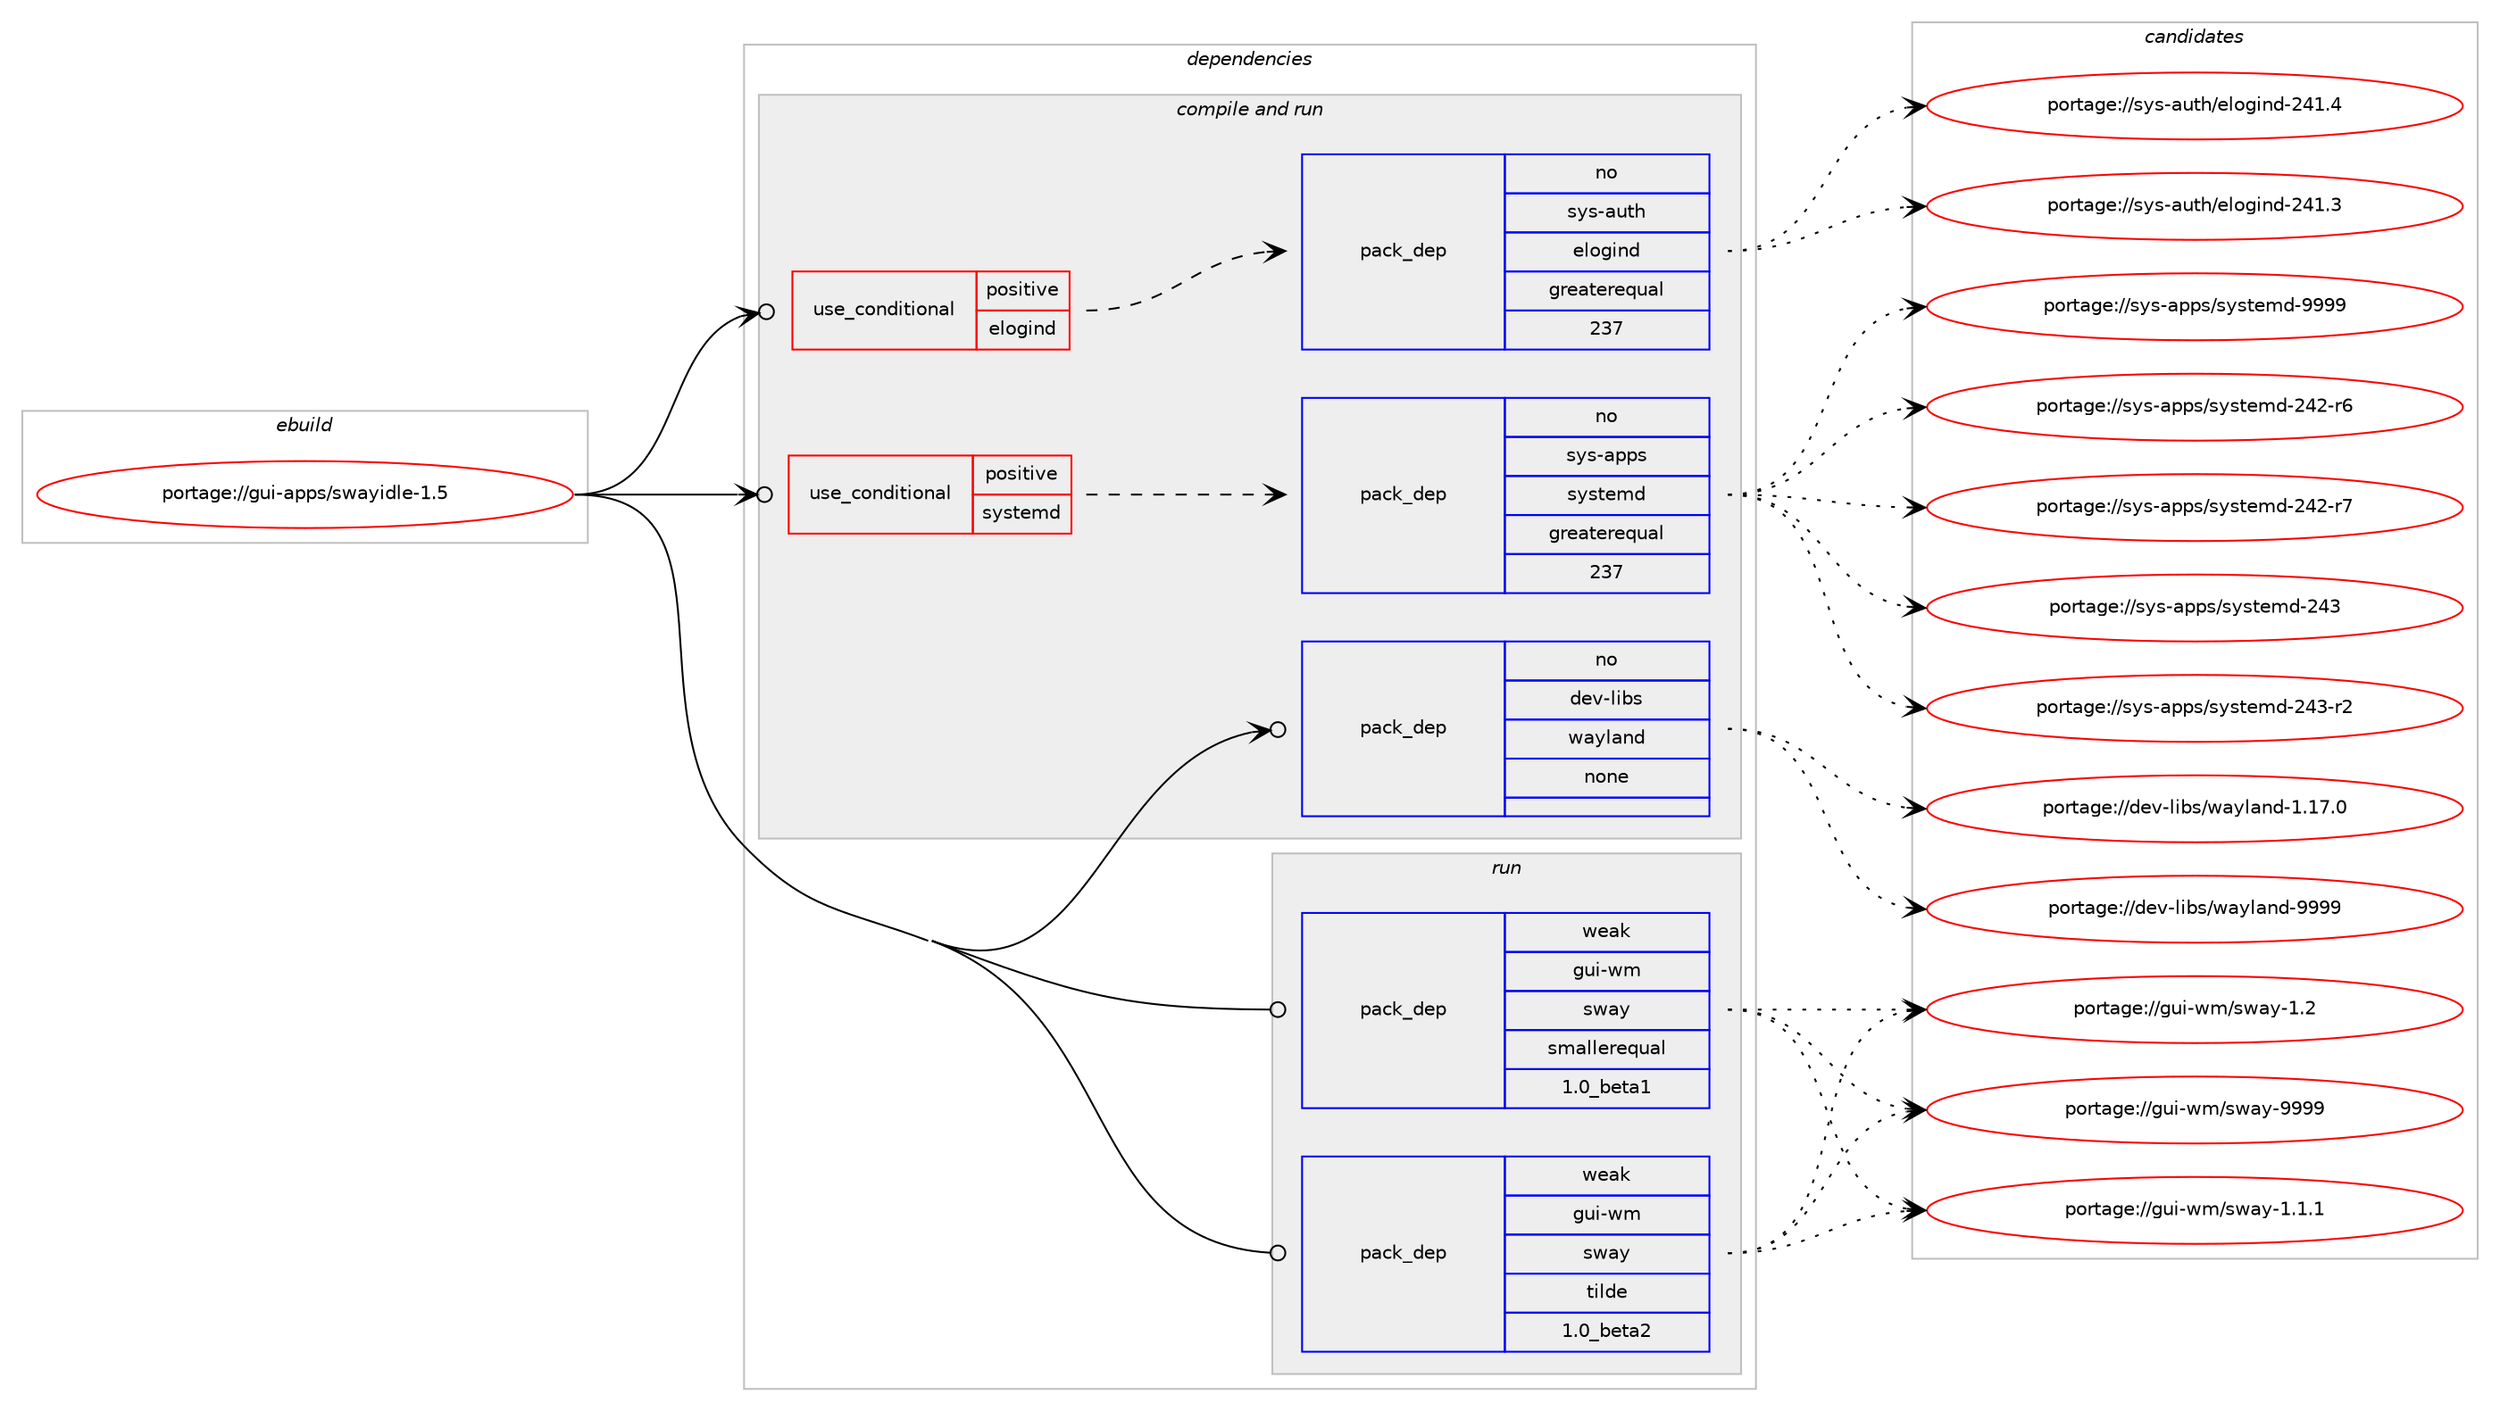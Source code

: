 digraph prolog {

# *************
# Graph options
# *************

newrank=true;
concentrate=true;
compound=true;
graph [rankdir=LR,fontname=Helvetica,fontsize=10,ranksep=1.5];#, ranksep=2.5, nodesep=0.2];
edge  [arrowhead=vee];
node  [fontname=Helvetica,fontsize=10];

# **********
# The ebuild
# **********

subgraph cluster_leftcol {
color=gray;
rank=same;
label=<<i>ebuild</i>>;
id [label="portage://gui-apps/swayidle-1.5", color=red, width=4, href="../gui-apps/swayidle-1.5.svg"];
}

# ****************
# The dependencies
# ****************

subgraph cluster_midcol {
color=gray;
label=<<i>dependencies</i>>;
subgraph cluster_compile {
fillcolor="#eeeeee";
style=filled;
label=<<i>compile</i>>;
}
subgraph cluster_compileandrun {
fillcolor="#eeeeee";
style=filled;
label=<<i>compile and run</i>>;
subgraph cond74801 {
dependency283992 [label=<<TABLE BORDER="0" CELLBORDER="1" CELLSPACING="0" CELLPADDING="4"><TR><TD ROWSPAN="3" CELLPADDING="10">use_conditional</TD></TR><TR><TD>positive</TD></TR><TR><TD>elogind</TD></TR></TABLE>>, shape=none, color=red];
subgraph pack205026 {
dependency283993 [label=<<TABLE BORDER="0" CELLBORDER="1" CELLSPACING="0" CELLPADDING="4" WIDTH="220"><TR><TD ROWSPAN="6" CELLPADDING="30">pack_dep</TD></TR><TR><TD WIDTH="110">no</TD></TR><TR><TD>sys-auth</TD></TR><TR><TD>elogind</TD></TR><TR><TD>greaterequal</TD></TR><TR><TD>237</TD></TR></TABLE>>, shape=none, color=blue];
}
dependency283992:e -> dependency283993:w [weight=20,style="dashed",arrowhead="vee"];
}
id:e -> dependency283992:w [weight=20,style="solid",arrowhead="odotvee"];
subgraph cond74802 {
dependency283994 [label=<<TABLE BORDER="0" CELLBORDER="1" CELLSPACING="0" CELLPADDING="4"><TR><TD ROWSPAN="3" CELLPADDING="10">use_conditional</TD></TR><TR><TD>positive</TD></TR><TR><TD>systemd</TD></TR></TABLE>>, shape=none, color=red];
subgraph pack205027 {
dependency283995 [label=<<TABLE BORDER="0" CELLBORDER="1" CELLSPACING="0" CELLPADDING="4" WIDTH="220"><TR><TD ROWSPAN="6" CELLPADDING="30">pack_dep</TD></TR><TR><TD WIDTH="110">no</TD></TR><TR><TD>sys-apps</TD></TR><TR><TD>systemd</TD></TR><TR><TD>greaterequal</TD></TR><TR><TD>237</TD></TR></TABLE>>, shape=none, color=blue];
}
dependency283994:e -> dependency283995:w [weight=20,style="dashed",arrowhead="vee"];
}
id:e -> dependency283994:w [weight=20,style="solid",arrowhead="odotvee"];
subgraph pack205028 {
dependency283996 [label=<<TABLE BORDER="0" CELLBORDER="1" CELLSPACING="0" CELLPADDING="4" WIDTH="220"><TR><TD ROWSPAN="6" CELLPADDING="30">pack_dep</TD></TR><TR><TD WIDTH="110">no</TD></TR><TR><TD>dev-libs</TD></TR><TR><TD>wayland</TD></TR><TR><TD>none</TD></TR><TR><TD></TD></TR></TABLE>>, shape=none, color=blue];
}
id:e -> dependency283996:w [weight=20,style="solid",arrowhead="odotvee"];
}
subgraph cluster_run {
fillcolor="#eeeeee";
style=filled;
label=<<i>run</i>>;
subgraph pack205029 {
dependency283997 [label=<<TABLE BORDER="0" CELLBORDER="1" CELLSPACING="0" CELLPADDING="4" WIDTH="220"><TR><TD ROWSPAN="6" CELLPADDING="30">pack_dep</TD></TR><TR><TD WIDTH="110">weak</TD></TR><TR><TD>gui-wm</TD></TR><TR><TD>sway</TD></TR><TR><TD>smallerequal</TD></TR><TR><TD>1.0_beta1</TD></TR></TABLE>>, shape=none, color=blue];
}
id:e -> dependency283997:w [weight=20,style="solid",arrowhead="odot"];
subgraph pack205030 {
dependency283998 [label=<<TABLE BORDER="0" CELLBORDER="1" CELLSPACING="0" CELLPADDING="4" WIDTH="220"><TR><TD ROWSPAN="6" CELLPADDING="30">pack_dep</TD></TR><TR><TD WIDTH="110">weak</TD></TR><TR><TD>gui-wm</TD></TR><TR><TD>sway</TD></TR><TR><TD>tilde</TD></TR><TR><TD>1.0_beta2</TD></TR></TABLE>>, shape=none, color=blue];
}
id:e -> dependency283998:w [weight=20,style="solid",arrowhead="odot"];
}
}

# **************
# The candidates
# **************

subgraph cluster_choices {
rank=same;
color=gray;
label=<<i>candidates</i>>;

subgraph choice205026 {
color=black;
nodesep=1;
choiceportage115121115459711711610447101108111103105110100455052494651 [label="portage://sys-auth/elogind-241.3", color=red, width=4,href="../sys-auth/elogind-241.3.svg"];
choiceportage115121115459711711610447101108111103105110100455052494652 [label="portage://sys-auth/elogind-241.4", color=red, width=4,href="../sys-auth/elogind-241.4.svg"];
dependency283993:e -> choiceportage115121115459711711610447101108111103105110100455052494651:w [style=dotted,weight="100"];
dependency283993:e -> choiceportage115121115459711711610447101108111103105110100455052494652:w [style=dotted,weight="100"];
}
subgraph choice205027 {
color=black;
nodesep=1;
choiceportage115121115459711211211547115121115116101109100455052504511454 [label="portage://sys-apps/systemd-242-r6", color=red, width=4,href="../sys-apps/systemd-242-r6.svg"];
choiceportage115121115459711211211547115121115116101109100455052504511455 [label="portage://sys-apps/systemd-242-r7", color=red, width=4,href="../sys-apps/systemd-242-r7.svg"];
choiceportage11512111545971121121154711512111511610110910045505251 [label="portage://sys-apps/systemd-243", color=red, width=4,href="../sys-apps/systemd-243.svg"];
choiceportage115121115459711211211547115121115116101109100455052514511450 [label="portage://sys-apps/systemd-243-r2", color=red, width=4,href="../sys-apps/systemd-243-r2.svg"];
choiceportage1151211154597112112115471151211151161011091004557575757 [label="portage://sys-apps/systemd-9999", color=red, width=4,href="../sys-apps/systemd-9999.svg"];
dependency283995:e -> choiceportage115121115459711211211547115121115116101109100455052504511454:w [style=dotted,weight="100"];
dependency283995:e -> choiceportage115121115459711211211547115121115116101109100455052504511455:w [style=dotted,weight="100"];
dependency283995:e -> choiceportage11512111545971121121154711512111511610110910045505251:w [style=dotted,weight="100"];
dependency283995:e -> choiceportage115121115459711211211547115121115116101109100455052514511450:w [style=dotted,weight="100"];
dependency283995:e -> choiceportage1151211154597112112115471151211151161011091004557575757:w [style=dotted,weight="100"];
}
subgraph choice205028 {
color=black;
nodesep=1;
choiceportage100101118451081059811547119971211089711010045494649554648 [label="portage://dev-libs/wayland-1.17.0", color=red, width=4,href="../dev-libs/wayland-1.17.0.svg"];
choiceportage10010111845108105981154711997121108971101004557575757 [label="portage://dev-libs/wayland-9999", color=red, width=4,href="../dev-libs/wayland-9999.svg"];
dependency283996:e -> choiceportage100101118451081059811547119971211089711010045494649554648:w [style=dotted,weight="100"];
dependency283996:e -> choiceportage10010111845108105981154711997121108971101004557575757:w [style=dotted,weight="100"];
}
subgraph choice205029 {
color=black;
nodesep=1;
choiceportage103117105451191094711511997121454946494649 [label="portage://gui-wm/sway-1.1.1", color=red, width=4,href="../gui-wm/sway-1.1.1.svg"];
choiceportage10311710545119109471151199712145494650 [label="portage://gui-wm/sway-1.2", color=red, width=4,href="../gui-wm/sway-1.2.svg"];
choiceportage1031171054511910947115119971214557575757 [label="portage://gui-wm/sway-9999", color=red, width=4,href="../gui-wm/sway-9999.svg"];
dependency283997:e -> choiceportage103117105451191094711511997121454946494649:w [style=dotted,weight="100"];
dependency283997:e -> choiceportage10311710545119109471151199712145494650:w [style=dotted,weight="100"];
dependency283997:e -> choiceportage1031171054511910947115119971214557575757:w [style=dotted,weight="100"];
}
subgraph choice205030 {
color=black;
nodesep=1;
choiceportage103117105451191094711511997121454946494649 [label="portage://gui-wm/sway-1.1.1", color=red, width=4,href="../gui-wm/sway-1.1.1.svg"];
choiceportage10311710545119109471151199712145494650 [label="portage://gui-wm/sway-1.2", color=red, width=4,href="../gui-wm/sway-1.2.svg"];
choiceportage1031171054511910947115119971214557575757 [label="portage://gui-wm/sway-9999", color=red, width=4,href="../gui-wm/sway-9999.svg"];
dependency283998:e -> choiceportage103117105451191094711511997121454946494649:w [style=dotted,weight="100"];
dependency283998:e -> choiceportage10311710545119109471151199712145494650:w [style=dotted,weight="100"];
dependency283998:e -> choiceportage1031171054511910947115119971214557575757:w [style=dotted,weight="100"];
}
}

}
